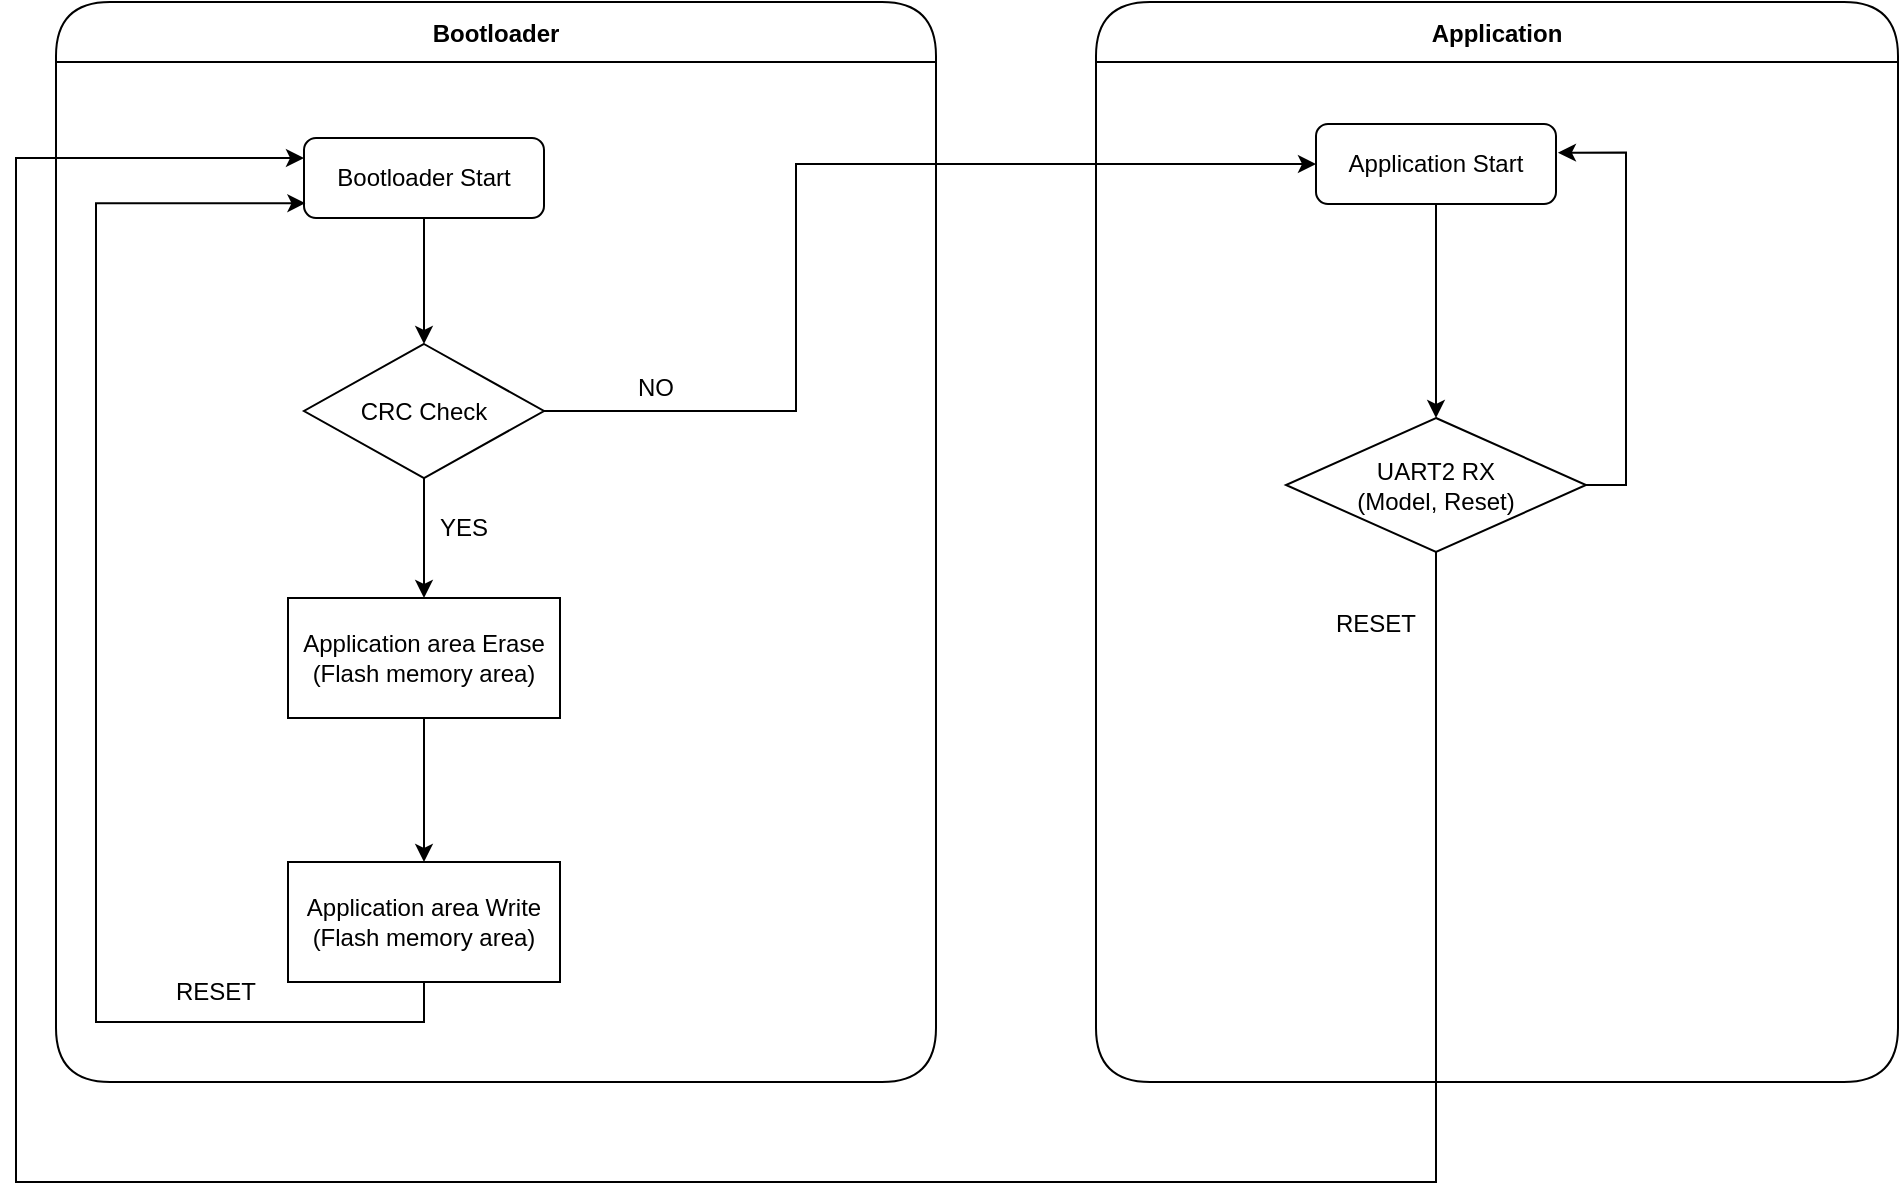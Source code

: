 <mxfile version="20.5.3" type="github">
  <diagram id="C5RBs43oDa-KdzZeNtuy" name="Page-1">
    <mxGraphModel dx="1108" dy="785" grid="1" gridSize="10" guides="1" tooltips="1" connect="1" arrows="1" fold="1" page="1" pageScale="1" pageWidth="827" pageHeight="1169" math="0" shadow="0">
      <root>
        <mxCell id="WIyWlLk6GJQsqaUBKTNV-0" />
        <mxCell id="WIyWlLk6GJQsqaUBKTNV-1" parent="WIyWlLk6GJQsqaUBKTNV-0" />
        <mxCell id="JJx5q4PMrnlK9pa7MYRg-39" value="Application" style="swimlane;fontStyle=1;align=center;verticalAlign=middle;childLayout=stackLayout;horizontal=1;startSize=30;horizontalStack=0;resizeParent=0;resizeLast=1;container=0;fontColor=#000000;collapsible=0;rounded=1;arcSize=30;strokeColor=#000000;fillColor=#FFFFFF;swimlaneFillColor=#FFFFFF;dropTarget=0;" vertex="1" parent="WIyWlLk6GJQsqaUBKTNV-1">
          <mxGeometry x="670" y="90" width="401" height="540" as="geometry" />
        </mxCell>
        <mxCell id="JJx5q4PMrnlK9pa7MYRg-36" value="Bootloader" style="swimlane;fontStyle=1;align=center;verticalAlign=middle;childLayout=stackLayout;horizontal=1;startSize=30;horizontalStack=0;resizeParent=0;resizeLast=1;container=0;fontColor=#000000;collapsible=0;rounded=1;arcSize=30;strokeColor=#000000;fillColor=#FFFFFF;swimlaneFillColor=#FFFFFF;dropTarget=0;" vertex="1" parent="WIyWlLk6GJQsqaUBKTNV-1">
          <mxGeometry x="150" y="90" width="440" height="540" as="geometry" />
        </mxCell>
        <mxCell id="JJx5q4PMrnlK9pa7MYRg-6" style="edgeStyle=orthogonalEdgeStyle;rounded=0;orthogonalLoop=1;jettySize=auto;html=1;exitX=0.5;exitY=1;exitDx=0;exitDy=0;entryX=0.5;entryY=0;entryDx=0;entryDy=0;" edge="1" parent="WIyWlLk6GJQsqaUBKTNV-1" source="WIyWlLk6GJQsqaUBKTNV-3" target="JJx5q4PMrnlK9pa7MYRg-7">
          <mxGeometry relative="1" as="geometry">
            <mxPoint x="334" y="248" as="targetPoint" />
          </mxGeometry>
        </mxCell>
        <mxCell id="WIyWlLk6GJQsqaUBKTNV-3" value="Bootloader Start" style="rounded=1;whiteSpace=wrap;html=1;fontSize=12;glass=0;strokeWidth=1;shadow=0;" parent="WIyWlLk6GJQsqaUBKTNV-1" vertex="1">
          <mxGeometry x="274" y="158" width="120" height="40" as="geometry" />
        </mxCell>
        <mxCell id="JJx5q4PMrnlK9pa7MYRg-50" value="" style="edgeStyle=orthogonalEdgeStyle;rounded=0;orthogonalLoop=1;jettySize=auto;html=1;entryX=0.5;entryY=0;entryDx=0;entryDy=0;" edge="1" parent="WIyWlLk6GJQsqaUBKTNV-1" source="JJx5q4PMrnlK9pa7MYRg-3" target="JJx5q4PMrnlK9pa7MYRg-54">
          <mxGeometry relative="1" as="geometry">
            <mxPoint x="840" y="290" as="targetPoint" />
          </mxGeometry>
        </mxCell>
        <mxCell id="JJx5q4PMrnlK9pa7MYRg-3" value="Application Start" style="rounded=1;whiteSpace=wrap;html=1;fontSize=12;glass=0;strokeWidth=1;shadow=0;" vertex="1" parent="WIyWlLk6GJQsqaUBKTNV-1">
          <mxGeometry x="780" y="151" width="120" height="40" as="geometry" />
        </mxCell>
        <mxCell id="JJx5q4PMrnlK9pa7MYRg-9" style="edgeStyle=orthogonalEdgeStyle;rounded=0;orthogonalLoop=1;jettySize=auto;html=1;exitX=1;exitY=0.5;exitDx=0;exitDy=0;entryX=0;entryY=0.5;entryDx=0;entryDy=0;" edge="1" parent="WIyWlLk6GJQsqaUBKTNV-1" source="JJx5q4PMrnlK9pa7MYRg-7" target="JJx5q4PMrnlK9pa7MYRg-3">
          <mxGeometry relative="1" as="geometry">
            <Array as="points">
              <mxPoint x="520" y="295" />
              <mxPoint x="520" y="171" />
            </Array>
          </mxGeometry>
        </mxCell>
        <mxCell id="JJx5q4PMrnlK9pa7MYRg-12" style="edgeStyle=orthogonalEdgeStyle;rounded=0;orthogonalLoop=1;jettySize=auto;html=1;exitX=0.5;exitY=1;exitDx=0;exitDy=0;entryX=0.5;entryY=0;entryDx=0;entryDy=0;" edge="1" parent="WIyWlLk6GJQsqaUBKTNV-1" source="JJx5q4PMrnlK9pa7MYRg-7" target="JJx5q4PMrnlK9pa7MYRg-13">
          <mxGeometry relative="1" as="geometry">
            <mxPoint x="334" y="365" as="targetPoint" />
          </mxGeometry>
        </mxCell>
        <mxCell id="JJx5q4PMrnlK9pa7MYRg-7" value="CRC Check" style="rhombus;whiteSpace=wrap;html=1;" vertex="1" parent="WIyWlLk6GJQsqaUBKTNV-1">
          <mxGeometry x="274" y="261" width="120" height="67" as="geometry" />
        </mxCell>
        <mxCell id="JJx5q4PMrnlK9pa7MYRg-10" value="NO" style="text;html=1;strokeColor=none;fillColor=none;align=center;verticalAlign=middle;whiteSpace=wrap;rounded=0;" vertex="1" parent="WIyWlLk6GJQsqaUBKTNV-1">
          <mxGeometry x="420" y="268" width="60" height="30" as="geometry" />
        </mxCell>
        <mxCell id="JJx5q4PMrnlK9pa7MYRg-13" value="Application area Erase&lt;br&gt;(Flash memory area)" style="rounded=0;whiteSpace=wrap;html=1;" vertex="1" parent="WIyWlLk6GJQsqaUBKTNV-1">
          <mxGeometry x="266" y="388" width="136" height="60" as="geometry" />
        </mxCell>
        <mxCell id="JJx5q4PMrnlK9pa7MYRg-14" value="YES" style="text;html=1;strokeColor=none;fillColor=none;align=center;verticalAlign=middle;whiteSpace=wrap;rounded=0;" vertex="1" parent="WIyWlLk6GJQsqaUBKTNV-1">
          <mxGeometry x="324" y="338" width="60" height="30" as="geometry" />
        </mxCell>
        <mxCell id="JJx5q4PMrnlK9pa7MYRg-40" style="edgeStyle=orthogonalEdgeStyle;rounded=0;orthogonalLoop=1;jettySize=auto;html=1;exitX=0.5;exitY=1;exitDx=0;exitDy=0;entryX=0.5;entryY=0;entryDx=0;entryDy=0;" edge="1" parent="WIyWlLk6GJQsqaUBKTNV-1" target="JJx5q4PMrnlK9pa7MYRg-41" source="JJx5q4PMrnlK9pa7MYRg-13">
          <mxGeometry relative="1" as="geometry">
            <mxPoint x="334" y="460" as="sourcePoint" />
            <mxPoint x="334" y="497" as="targetPoint" />
          </mxGeometry>
        </mxCell>
        <mxCell id="JJx5q4PMrnlK9pa7MYRg-42" style="edgeStyle=orthogonalEdgeStyle;rounded=0;orthogonalLoop=1;jettySize=auto;html=1;exitX=0.5;exitY=1;exitDx=0;exitDy=0;entryX=0.006;entryY=0.815;entryDx=0;entryDy=0;entryPerimeter=0;" edge="1" parent="WIyWlLk6GJQsqaUBKTNV-1" source="JJx5q4PMrnlK9pa7MYRg-41" target="WIyWlLk6GJQsqaUBKTNV-3">
          <mxGeometry relative="1" as="geometry">
            <mxPoint x="270" y="190" as="targetPoint" />
            <Array as="points">
              <mxPoint x="334" y="600" />
              <mxPoint x="170" y="600" />
              <mxPoint x="170" y="190" />
            </Array>
          </mxGeometry>
        </mxCell>
        <mxCell id="JJx5q4PMrnlK9pa7MYRg-41" value="Application area Write&lt;br&gt;(Flash memory area)" style="rounded=0;whiteSpace=wrap;html=1;" vertex="1" parent="WIyWlLk6GJQsqaUBKTNV-1">
          <mxGeometry x="266" y="520" width="136" height="60" as="geometry" />
        </mxCell>
        <mxCell id="JJx5q4PMrnlK9pa7MYRg-47" style="edgeStyle=orthogonalEdgeStyle;rounded=0;orthogonalLoop=1;jettySize=auto;html=1;exitX=0.5;exitY=1;exitDx=0;exitDy=0;entryX=0;entryY=0.25;entryDx=0;entryDy=0;" edge="1" parent="WIyWlLk6GJQsqaUBKTNV-1" source="JJx5q4PMrnlK9pa7MYRg-54" target="WIyWlLk6GJQsqaUBKTNV-3">
          <mxGeometry relative="1" as="geometry">
            <mxPoint x="840" y="357" as="sourcePoint" />
            <Array as="points">
              <mxPoint x="840" y="365" />
              <mxPoint x="840" y="680" />
              <mxPoint x="130" y="680" />
              <mxPoint x="130" y="168" />
            </Array>
          </mxGeometry>
        </mxCell>
        <mxCell id="JJx5q4PMrnlK9pa7MYRg-48" value="RESET" style="text;html=1;strokeColor=none;fillColor=none;align=center;verticalAlign=middle;whiteSpace=wrap;rounded=0;" vertex="1" parent="WIyWlLk6GJQsqaUBKTNV-1">
          <mxGeometry x="200" y="570" width="60" height="30" as="geometry" />
        </mxCell>
        <mxCell id="JJx5q4PMrnlK9pa7MYRg-49" value="RESET" style="text;html=1;strokeColor=none;fillColor=none;align=center;verticalAlign=middle;whiteSpace=wrap;rounded=0;" vertex="1" parent="WIyWlLk6GJQsqaUBKTNV-1">
          <mxGeometry x="780" y="386" width="60" height="30" as="geometry" />
        </mxCell>
        <mxCell id="JJx5q4PMrnlK9pa7MYRg-54" value="UART2 RX&lt;br&gt;(Model, Reset)" style="rhombus;whiteSpace=wrap;html=1;" vertex="1" parent="WIyWlLk6GJQsqaUBKTNV-1">
          <mxGeometry x="765" y="298" width="150" height="67" as="geometry" />
        </mxCell>
        <mxCell id="JJx5q4PMrnlK9pa7MYRg-55" value="" style="edgeStyle=orthogonalEdgeStyle;rounded=0;orthogonalLoop=1;jettySize=auto;html=1;entryX=1.008;entryY=0.358;entryDx=0;entryDy=0;exitX=1;exitY=0.5;exitDx=0;exitDy=0;entryPerimeter=0;" edge="1" parent="WIyWlLk6GJQsqaUBKTNV-1" source="JJx5q4PMrnlK9pa7MYRg-54" target="JJx5q4PMrnlK9pa7MYRg-3">
          <mxGeometry relative="1" as="geometry">
            <mxPoint x="970" y="198" as="sourcePoint" />
            <mxPoint x="970" y="305" as="targetPoint" />
          </mxGeometry>
        </mxCell>
      </root>
    </mxGraphModel>
  </diagram>
</mxfile>
